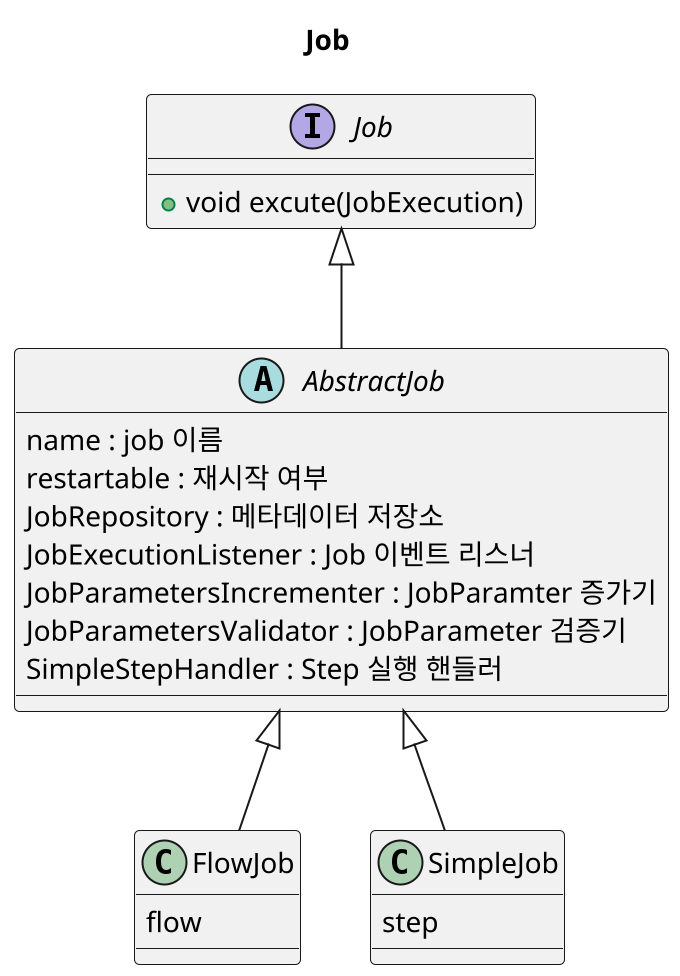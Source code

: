 @startuml Job
skinparam defaultFontName D2Coding

scale 2
title Job

interface Job {
  +void excute(JobExecution)
}
abstract class AbstractJob {
  name : job 이름
  restartable : 재시작 여부
  JobRepository : 메타데이터 저장소
  JobExecutionListener : Job 이벤트 리스너
  JobParametersIncrementer : JobParamter 증가기
  JobParametersValidator : JobParameter 검증기
  SimpleStepHandler : Step 실행 핸들러
}

class FlowJob {
  flow
}

class SimpleJob {
  step
}

Job <|-- AbstractJob
AbstractJob <|-- FlowJob
AbstractJob <|-- SimpleJob


@enduml
